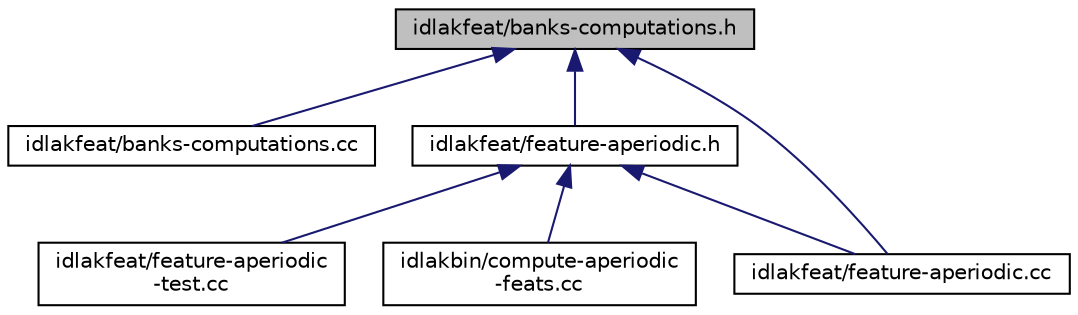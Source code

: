 digraph "idlakfeat/banks-computations.h"
{
  edge [fontname="Helvetica",fontsize="10",labelfontname="Helvetica",labelfontsize="10"];
  node [fontname="Helvetica",fontsize="10",shape=record];
  Node69 [label="idlakfeat/banks-computations.h",height=0.2,width=0.4,color="black", fillcolor="grey75", style="filled", fontcolor="black"];
  Node69 -> Node70 [dir="back",color="midnightblue",fontsize="10",style="solid",fontname="Helvetica"];
  Node70 [label="idlakfeat/banks-computations.cc",height=0.2,width=0.4,color="black", fillcolor="white", style="filled",URL="$banks-computations_8cc.html"];
  Node69 -> Node71 [dir="back",color="midnightblue",fontsize="10",style="solid",fontname="Helvetica"];
  Node71 [label="idlakfeat/feature-aperiodic.h",height=0.2,width=0.4,color="black", fillcolor="white", style="filled",URL="$feature-aperiodic_8h.html"];
  Node71 -> Node72 [dir="back",color="midnightblue",fontsize="10",style="solid",fontname="Helvetica"];
  Node72 [label="idlakfeat/feature-aperiodic\l-test.cc",height=0.2,width=0.4,color="black", fillcolor="white", style="filled",URL="$feature-aperiodic-test_8cc.html"];
  Node71 -> Node73 [dir="back",color="midnightblue",fontsize="10",style="solid",fontname="Helvetica"];
  Node73 [label="idlakfeat/feature-aperiodic.cc",height=0.2,width=0.4,color="black", fillcolor="white", style="filled",URL="$feature-aperiodic_8cc.html"];
  Node71 -> Node74 [dir="back",color="midnightblue",fontsize="10",style="solid",fontname="Helvetica"];
  Node74 [label="idlakbin/compute-aperiodic\l-feats.cc",height=0.2,width=0.4,color="black", fillcolor="white", style="filled",URL="$compute-aperiodic-feats_8cc.html"];
  Node69 -> Node73 [dir="back",color="midnightblue",fontsize="10",style="solid",fontname="Helvetica"];
}
